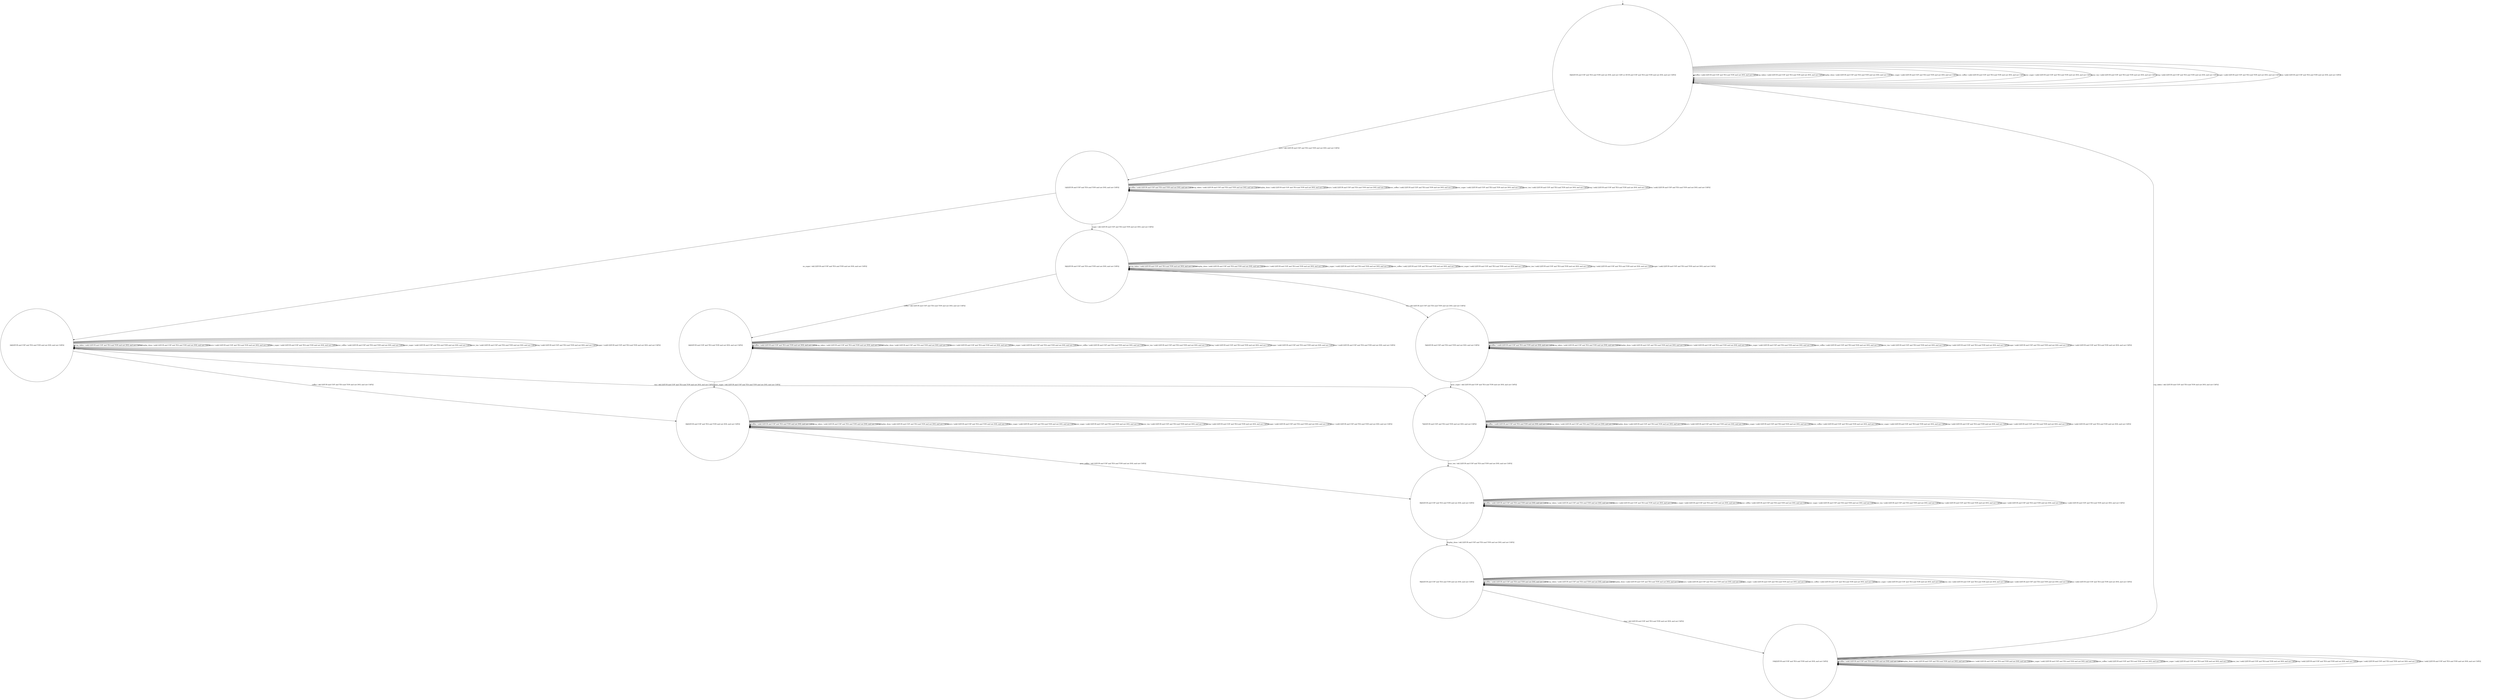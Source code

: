 digraph g {
	edge [lblstyle="above, sloped"];
	s0 [shape="circle" label="0@[((EUR and COF and TEA and TON and not DOL and not CAP) or (EUR and COF and TEA and TON and not DOL and not CAP))]"];
	s1 [shape="circle" label="1@[((EUR and COF and TEA and TON and not DOL and not CAP))]"];
	s2 [shape="circle" label="2@[((EUR and COF and TEA and TON and not DOL and not CAP))]"];
	s3 [shape="circle" label="3@[((EUR and COF and TEA and TON and not DOL and not CAP))]"];
	s4 [shape="circle" label="4@[((EUR and COF and TEA and TON and not DOL and not CAP))]"];
	s5 [shape="circle" label="5@[((EUR and COF and TEA and TON and not DOL and not CAP))]"];
	s6 [shape="circle" label="6@[((EUR and COF and TEA and TON and not DOL and not CAP))]"];
	s7 [shape="circle" label="7@[((EUR and COF and TEA and TON and not DOL and not CAP))]"];
	s8 [shape="circle" label="8@[((EUR and COF and TEA and TON and not DOL and not CAP))]"];
	s9 [shape="circle" label="9@[((EUR and COF and TEA and TON and not DOL and not CAP))]"];
	s10 [shape="circle" label="10@[((EUR and COF and TEA and TON and not DOL and not CAP))]"];
	s0 -> s0 [label="coffee / nok() [((EUR and COF and TEA and TON and not DOL and not CAP))]"];
	s0 -> s0 [label="cup_taken / nok() [((EUR and COF and TEA and TON and not DOL and not CAP))]"];
	s0 -> s0 [label="display_done / nok() [((EUR and COF and TEA and TON and not DOL and not CAP))]"];
	s0 -> s1 [label="euro / ok() [((EUR and COF and TEA and TON and not DOL and not CAP))]"];
	s0 -> s0 [label="no_sugar / nok() [((EUR and COF and TEA and TON and not DOL and not CAP))]"];
	s0 -> s0 [label="pour_coffee / nok() [((EUR and COF and TEA and TON and not DOL and not CAP))]"];
	s0 -> s0 [label="pour_sugar / nok() [((EUR and COF and TEA and TON and not DOL and not CAP))]"];
	s0 -> s0 [label="pour_tea / nok() [((EUR and COF and TEA and TON and not DOL and not CAP))]"];
	s0 -> s0 [label="ring / nok() [((EUR and COF and TEA and TON and not DOL and not CAP))]"];
	s0 -> s0 [label="sugar / nok() [((EUR and COF and TEA and TON and not DOL and not CAP))]"];
	s0 -> s0 [label="tea / nok() [((EUR and COF and TEA and TON and not DOL and not CAP))]"];
	s1 -> s1 [label="coffee / nok() [((EUR and COF and TEA and TON and not DOL and not CAP))]"];
	s1 -> s1 [label="cup_taken / nok() [((EUR and COF and TEA and TON and not DOL and not CAP))]"];
	s1 -> s1 [label="display_done / nok() [((EUR and COF and TEA and TON and not DOL and not CAP))]"];
	s1 -> s1 [label="euro / nok() [((EUR and COF and TEA and TON and not DOL and not CAP))]"];
	s1 -> s2 [label="no_sugar / ok() [((EUR and COF and TEA and TON and not DOL and not CAP))]"];
	s1 -> s1 [label="pour_coffee / nok() [((EUR and COF and TEA and TON and not DOL and not CAP))]"];
	s1 -> s1 [label="pour_sugar / nok() [((EUR and COF and TEA and TON and not DOL and not CAP))]"];
	s1 -> s1 [label="pour_tea / nok() [((EUR and COF and TEA and TON and not DOL and not CAP))]"];
	s1 -> s1 [label="ring / nok() [((EUR and COF and TEA and TON and not DOL and not CAP))]"];
	s1 -> s3 [label="sugar / ok() [((EUR and COF and TEA and TON and not DOL and not CAP))]"];
	s1 -> s1 [label="tea / nok() [((EUR and COF and TEA and TON and not DOL and not CAP))]"];
	s2 -> s6 [label="coffee / ok() [((EUR and COF and TEA and TON and not DOL and not CAP))]"];
	s2 -> s2 [label="cup_taken / nok() [((EUR and COF and TEA and TON and not DOL and not CAP))]"];
	s2 -> s2 [label="display_done / nok() [((EUR and COF and TEA and TON and not DOL and not CAP))]"];
	s2 -> s2 [label="euro / nok() [((EUR and COF and TEA and TON and not DOL and not CAP))]"];
	s2 -> s2 [label="no_sugar / nok() [((EUR and COF and TEA and TON and not DOL and not CAP))]"];
	s2 -> s2 [label="pour_coffee / nok() [((EUR and COF and TEA and TON and not DOL and not CAP))]"];
	s2 -> s2 [label="pour_sugar / nok() [((EUR and COF and TEA and TON and not DOL and not CAP))]"];
	s2 -> s2 [label="pour_tea / nok() [((EUR and COF and TEA and TON and not DOL and not CAP))]"];
	s2 -> s2 [label="ring / nok() [((EUR and COF and TEA and TON and not DOL and not CAP))]"];
	s2 -> s2 [label="sugar / void() [((EUR and COF and TEA and TON and not DOL and not CAP))]"];
	s2 -> s7 [label="tea / ok() [((EUR and COF and TEA and TON and not DOL and not CAP))]"];
	s3 -> s4 [label="coffee / ok() [((EUR and COF and TEA and TON and not DOL and not CAP))]"];
	s3 -> s3 [label="cup_taken / nok() [((EUR and COF and TEA and TON and not DOL and not CAP))]"];
	s3 -> s3 [label="display_done / nok() [((EUR and COF and TEA and TON and not DOL and not CAP))]"];
	s3 -> s3 [label="euro / nok() [((EUR and COF and TEA and TON and not DOL and not CAP))]"];
	s3 -> s3 [label="no_sugar / void() [((EUR and COF and TEA and TON and not DOL and not CAP))]"];
	s3 -> s3 [label="pour_coffee / nok() [((EUR and COF and TEA and TON and not DOL and not CAP))]"];
	s3 -> s3 [label="pour_sugar / nok() [((EUR and COF and TEA and TON and not DOL and not CAP))]"];
	s3 -> s3 [label="pour_tea / nok() [((EUR and COF and TEA and TON and not DOL and not CAP))]"];
	s3 -> s3 [label="ring / nok() [((EUR and COF and TEA and TON and not DOL and not CAP))]"];
	s3 -> s3 [label="sugar / nok() [((EUR and COF and TEA and TON and not DOL and not CAP))]"];
	s3 -> s5 [label="tea / ok() [((EUR and COF and TEA and TON and not DOL and not CAP))]"];
	s4 -> s4 [label="coffee / nok() [((EUR and COF and TEA and TON and not DOL and not CAP))]"];
	s4 -> s4 [label="cup_taken / nok() [((EUR and COF and TEA and TON and not DOL and not CAP))]"];
	s4 -> s4 [label="display_done / nok() [((EUR and COF and TEA and TON and not DOL and not CAP))]"];
	s4 -> s4 [label="euro / nok() [((EUR and COF and TEA and TON and not DOL and not CAP))]"];
	s4 -> s4 [label="no_sugar / nok() [((EUR and COF and TEA and TON and not DOL and not CAP))]"];
	s4 -> s4 [label="pour_coffee / nok() [((EUR and COF and TEA and TON and not DOL and not CAP))]"];
	s4 -> s6 [label="pour_sugar / ok() [((EUR and COF and TEA and TON and not DOL and not CAP))]"];
	s4 -> s4 [label="pour_tea / nok() [((EUR and COF and TEA and TON and not DOL and not CAP))]"];
	s4 -> s4 [label="ring / nok() [((EUR and COF and TEA and TON and not DOL and not CAP))]"];
	s4 -> s4 [label="sugar / nok() [((EUR and COF and TEA and TON and not DOL and not CAP))]"];
	s4 -> s4 [label="tea / void() [((EUR and COF and TEA and TON and not DOL and not CAP))]"];
	s5 -> s5 [label="coffee / void() [((EUR and COF and TEA and TON and not DOL and not CAP))]"];
	s5 -> s5 [label="cup_taken / nok() [((EUR and COF and TEA and TON and not DOL and not CAP))]"];
	s5 -> s5 [label="display_done / nok() [((EUR and COF and TEA and TON and not DOL and not CAP))]"];
	s5 -> s5 [label="euro / nok() [((EUR and COF and TEA and TON and not DOL and not CAP))]"];
	s5 -> s5 [label="no_sugar / nok() [((EUR and COF and TEA and TON and not DOL and not CAP))]"];
	s5 -> s5 [label="pour_coffee / nok() [((EUR and COF and TEA and TON and not DOL and not CAP))]"];
	s5 -> s7 [label="pour_sugar / ok() [((EUR and COF and TEA and TON and not DOL and not CAP))]"];
	s5 -> s5 [label="pour_tea / nok() [((EUR and COF and TEA and TON and not DOL and not CAP))]"];
	s5 -> s5 [label="ring / nok() [((EUR and COF and TEA and TON and not DOL and not CAP))]"];
	s5 -> s5 [label="sugar / nok() [((EUR and COF and TEA and TON and not DOL and not CAP))]"];
	s5 -> s5 [label="tea / nok() [((EUR and COF and TEA and TON and not DOL and not CAP))]"];
	s6 -> s6 [label="coffee / nok() [((EUR and COF and TEA and TON and not DOL and not CAP))]"];
	s6 -> s6 [label="cup_taken / nok() [((EUR and COF and TEA and TON and not DOL and not CAP))]"];
	s6 -> s6 [label="display_done / nok() [((EUR and COF and TEA and TON and not DOL and not CAP))]"];
	s6 -> s6 [label="euro / nok() [((EUR and COF and TEA and TON and not DOL and not CAP))]"];
	s6 -> s6 [label="no_sugar / nok() [((EUR and COF and TEA and TON and not DOL and not CAP))]"];
	s6 -> s8 [label="pour_coffee / ok() [((EUR and COF and TEA and TON and not DOL and not CAP))]"];
	s6 -> s6 [label="pour_sugar / nok() [((EUR and COF and TEA and TON and not DOL and not CAP))]"];
	s6 -> s6 [label="pour_tea / nok() [((EUR and COF and TEA and TON and not DOL and not CAP))]"];
	s6 -> s6 [label="ring / nok() [((EUR and COF and TEA and TON and not DOL and not CAP))]"];
	s6 -> s6 [label="sugar / nok() [((EUR and COF and TEA and TON and not DOL and not CAP))]"];
	s6 -> s6 [label="tea / void() [((EUR and COF and TEA and TON and not DOL and not CAP))]"];
	s7 -> s7 [label="coffee / void() [((EUR and COF and TEA and TON and not DOL and not CAP))]"];
	s7 -> s7 [label="cup_taken / nok() [((EUR and COF and TEA and TON and not DOL and not CAP))]"];
	s7 -> s7 [label="display_done / nok() [((EUR and COF and TEA and TON and not DOL and not CAP))]"];
	s7 -> s7 [label="euro / nok() [((EUR and COF and TEA and TON and not DOL and not CAP))]"];
	s7 -> s7 [label="no_sugar / nok() [((EUR and COF and TEA and TON and not DOL and not CAP))]"];
	s7 -> s7 [label="pour_coffee / nok() [((EUR and COF and TEA and TON and not DOL and not CAP))]"];
	s7 -> s7 [label="pour_sugar / nok() [((EUR and COF and TEA and TON and not DOL and not CAP))]"];
	s7 -> s8 [label="pour_tea / ok() [((EUR and COF and TEA and TON and not DOL and not CAP))]"];
	s7 -> s7 [label="ring / nok() [((EUR and COF and TEA and TON and not DOL and not CAP))]"];
	s7 -> s7 [label="sugar / nok() [((EUR and COF and TEA and TON and not DOL and not CAP))]"];
	s7 -> s7 [label="tea / nok() [((EUR and COF and TEA and TON and not DOL and not CAP))]"];
	s8 -> s8 [label="coffee / nok() [((EUR and COF and TEA and TON and not DOL and not CAP))]"];
	s8 -> s8 [label="cup_taken / nok() [((EUR and COF and TEA and TON and not DOL and not CAP))]"];
	s8 -> s9 [label="display_done / ok() [((EUR and COF and TEA and TON and not DOL and not CAP))]"];
	s8 -> s8 [label="euro / nok() [((EUR and COF and TEA and TON and not DOL and not CAP))]"];
	s8 -> s8 [label="no_sugar / nok() [((EUR and COF and TEA and TON and not DOL and not CAP))]"];
	s8 -> s8 [label="pour_coffee / nok() [((EUR and COF and TEA and TON and not DOL and not CAP))]"];
	s8 -> s8 [label="pour_sugar / nok() [((EUR and COF and TEA and TON and not DOL and not CAP))]"];
	s8 -> s8 [label="pour_tea / nok() [((EUR and COF and TEA and TON and not DOL and not CAP))]"];
	s8 -> s8 [label="ring / nok() [((EUR and COF and TEA and TON and not DOL and not CAP))]"];
	s8 -> s8 [label="sugar / nok() [((EUR and COF and TEA and TON and not DOL and not CAP))]"];
	s8 -> s8 [label="tea / nok() [((EUR and COF and TEA and TON and not DOL and not CAP))]"];
	s9 -> s9 [label="coffee / nok() [((EUR and COF and TEA and TON and not DOL and not CAP))]"];
	s9 -> s9 [label="cup_taken / nok() [((EUR and COF and TEA and TON and not DOL and not CAP))]"];
	s9 -> s9 [label="display_done / nok() [((EUR and COF and TEA and TON and not DOL and not CAP))]"];
	s9 -> s9 [label="euro / nok() [((EUR and COF and TEA and TON and not DOL and not CAP))]"];
	s9 -> s9 [label="no_sugar / nok() [((EUR and COF and TEA and TON and not DOL and not CAP))]"];
	s9 -> s9 [label="pour_coffee / nok() [((EUR and COF and TEA and TON and not DOL and not CAP))]"];
	s9 -> s9 [label="pour_sugar / nok() [((EUR and COF and TEA and TON and not DOL and not CAP))]"];
	s9 -> s9 [label="pour_tea / nok() [((EUR and COF and TEA and TON and not DOL and not CAP))]"];
	s9 -> s10 [label="ring / ok() [((EUR and COF and TEA and TON and not DOL and not CAP))]"];
	s9 -> s9 [label="sugar / nok() [((EUR and COF and TEA and TON and not DOL and not CAP))]"];
	s9 -> s9 [label="tea / nok() [((EUR and COF and TEA and TON and not DOL and not CAP))]"];
	s10 -> s10 [label="coffee / nok() [((EUR and COF and TEA and TON and not DOL and not CAP))]"];
	s10 -> s0 [label="cup_taken / ok() [((EUR and COF and TEA and TON and not DOL and not CAP))]"];
	s10 -> s10 [label="display_done / nok() [((EUR and COF and TEA and TON and not DOL and not CAP))]"];
	s10 -> s10 [label="euro / nok() [((EUR and COF and TEA and TON and not DOL and not CAP))]"];
	s10 -> s10 [label="no_sugar / nok() [((EUR and COF and TEA and TON and not DOL and not CAP))]"];
	s10 -> s10 [label="pour_coffee / nok() [((EUR and COF and TEA and TON and not DOL and not CAP))]"];
	s10 -> s10 [label="pour_sugar / nok() [((EUR and COF and TEA and TON and not DOL and not CAP))]"];
	s10 -> s10 [label="pour_tea / nok() [((EUR and COF and TEA and TON and not DOL and not CAP))]"];
	s10 -> s10 [label="ring / nok() [((EUR and COF and TEA and TON and not DOL and not CAP))]"];
	s10 -> s10 [label="sugar / nok() [((EUR and COF and TEA and TON and not DOL and not CAP))]"];
	s10 -> s10 [label="tea / nok() [((EUR and COF and TEA and TON and not DOL and not CAP))]"];
	__start0 [label="" shape="none" width="0" height="0"];
	__start0 -> s0;
}
